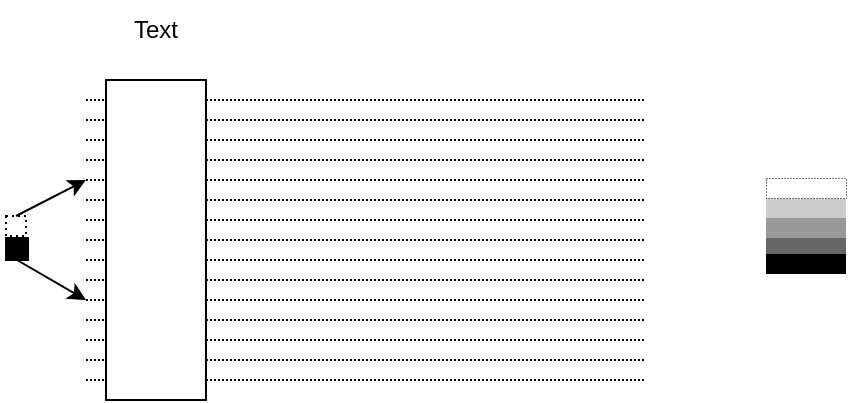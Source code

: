 <mxfile version="22.1.4" type="github">
  <diagram name="Page-1" id="3_SZhPXyhLZ41nryWoxp">
    <mxGraphModel dx="484" dy="328" grid="1" gridSize="10" guides="1" tooltips="1" connect="0" arrows="0" fold="1" page="1" pageScale="1" pageWidth="3300" pageHeight="2339" math="0" shadow="0">
      <root>
        <mxCell id="0" />
        <mxCell id="1" parent="0" />
        <mxCell id="hM2QUH2dccZRRM58M-V_-1" value="" style="whiteSpace=wrap;html=1;aspect=fixed;dashed=1;dashPattern=1 2;" vertex="1" parent="1">
          <mxGeometry x="120" y="338" width="10" height="10" as="geometry" />
        </mxCell>
        <mxCell id="hM2QUH2dccZRRM58M-V_-2" value="" style="whiteSpace=wrap;html=1;aspect=fixed;fillColor=#000000;" vertex="1" parent="1">
          <mxGeometry x="120" y="349" width="11" height="11" as="geometry" />
        </mxCell>
        <mxCell id="hM2QUH2dccZRRM58M-V_-11" value="" style="rounded=0;whiteSpace=wrap;html=1;fillColor=#666666;gradientColor=none;strokeColor=none;" vertex="1" parent="1">
          <mxGeometry x="500" y="349" width="40" height="10" as="geometry" />
        </mxCell>
        <mxCell id="hM2QUH2dccZRRM58M-V_-12" value="" style="rounded=0;whiteSpace=wrap;html=1;fillColor=#000000;strokeColor=none;" vertex="1" parent="1">
          <mxGeometry x="500" y="357" width="40" height="10" as="geometry" />
        </mxCell>
        <mxCell id="hM2QUH2dccZRRM58M-V_-13" value="" style="rounded=0;whiteSpace=wrap;html=1;fillColor=#999999;strokeColor=none;" vertex="1" parent="1">
          <mxGeometry x="500" y="339" width="40" height="10" as="geometry" />
        </mxCell>
        <mxCell id="hM2QUH2dccZRRM58M-V_-14" value="" style="rounded=0;whiteSpace=wrap;html=1;fillColor=#CCCCCC;strokeColor=none;" vertex="1" parent="1">
          <mxGeometry x="500" y="329" width="40" height="10" as="geometry" />
        </mxCell>
        <mxCell id="hM2QUH2dccZRRM58M-V_-15" value="" style="rounded=0;whiteSpace=wrap;html=1;fillColor=#FFFFFF;strokeColor=default;strokeWidth=0.5;dashed=1;dashPattern=1 2;" vertex="1" parent="1">
          <mxGeometry x="500" y="319" width="40" height="10" as="geometry" />
        </mxCell>
        <mxCell id="hM2QUH2dccZRRM58M-V_-16" value="" style="endArrow=none;html=1;rounded=0;dashed=1;dashPattern=1 1;editable=0;" edge="1" parent="1">
          <mxGeometry width="50" height="50" relative="1" as="geometry">
            <mxPoint x="160" y="280" as="sourcePoint" />
            <mxPoint x="440" y="280" as="targetPoint" />
          </mxGeometry>
        </mxCell>
        <mxCell id="hM2QUH2dccZRRM58M-V_-17" value="" style="endArrow=none;html=1;rounded=0;dashed=1;dashPattern=1 1;editable=0;" edge="1" parent="1">
          <mxGeometry width="50" height="50" relative="1" as="geometry">
            <mxPoint x="160" y="290" as="sourcePoint" />
            <mxPoint x="440" y="290" as="targetPoint" />
          </mxGeometry>
        </mxCell>
        <mxCell id="hM2QUH2dccZRRM58M-V_-18" value="" style="endArrow=none;html=1;rounded=0;dashed=1;dashPattern=1 1;editable=0;" edge="1" parent="1">
          <mxGeometry width="50" height="50" relative="1" as="geometry">
            <mxPoint x="160" y="300" as="sourcePoint" />
            <mxPoint x="440" y="300" as="targetPoint" />
          </mxGeometry>
        </mxCell>
        <mxCell id="hM2QUH2dccZRRM58M-V_-47" value="" style="endArrow=none;html=1;rounded=0;dashed=1;dashPattern=1 1;editable=0;" edge="1" parent="1">
          <mxGeometry width="50" height="50" relative="1" as="geometry">
            <mxPoint x="160" y="330" as="sourcePoint" />
            <mxPoint x="440" y="330" as="targetPoint" />
          </mxGeometry>
        </mxCell>
        <mxCell id="hM2QUH2dccZRRM58M-V_-48" value="" style="endArrow=none;html=1;rounded=0;dashed=1;dashPattern=1 1;editable=0;" edge="1" parent="1">
          <mxGeometry width="50" height="50" relative="1" as="geometry">
            <mxPoint x="160" y="340" as="sourcePoint" />
            <mxPoint x="440" y="340" as="targetPoint" />
          </mxGeometry>
        </mxCell>
        <mxCell id="hM2QUH2dccZRRM58M-V_-49" value="" style="endArrow=none;html=1;rounded=0;dashed=1;dashPattern=1 1;editable=0;" edge="1" parent="1">
          <mxGeometry width="50" height="50" relative="1" as="geometry">
            <mxPoint x="160" y="350" as="sourcePoint" />
            <mxPoint x="440" y="350" as="targetPoint" />
          </mxGeometry>
        </mxCell>
        <mxCell id="hM2QUH2dccZRRM58M-V_-50" value="" style="endArrow=none;html=1;rounded=0;dashed=1;dashPattern=1 1;editable=0;" edge="1" parent="1">
          <mxGeometry width="50" height="50" relative="1" as="geometry">
            <mxPoint x="160" y="360" as="sourcePoint" />
            <mxPoint x="440" y="360" as="targetPoint" />
          </mxGeometry>
        </mxCell>
        <mxCell id="hM2QUH2dccZRRM58M-V_-51" value="" style="endArrow=none;html=1;rounded=0;dashed=1;dashPattern=1 1;editable=0;movable=1;resizable=1;rotatable=1;deletable=1;locked=0;connectable=1;" edge="1" parent="1">
          <mxGeometry width="50" height="50" relative="1" as="geometry">
            <mxPoint x="160" y="370" as="sourcePoint" />
            <mxPoint x="440" y="370" as="targetPoint" />
          </mxGeometry>
        </mxCell>
        <mxCell id="hM2QUH2dccZRRM58M-V_-52" value="" style="endArrow=none;html=1;rounded=0;dashed=1;dashPattern=1 1;editable=0;" edge="1" parent="1">
          <mxGeometry width="50" height="50" relative="1" as="geometry">
            <mxPoint x="160" y="380" as="sourcePoint" />
            <mxPoint x="440" y="380" as="targetPoint" />
          </mxGeometry>
        </mxCell>
        <mxCell id="hM2QUH2dccZRRM58M-V_-53" value="" style="endArrow=none;html=1;rounded=0;dashed=1;dashPattern=1 1;editable=0;" edge="1" parent="1">
          <mxGeometry width="50" height="50" relative="1" as="geometry">
            <mxPoint x="160" y="390" as="sourcePoint" />
            <mxPoint x="440" y="390" as="targetPoint" />
          </mxGeometry>
        </mxCell>
        <mxCell id="hM2QUH2dccZRRM58M-V_-54" value="" style="endArrow=none;html=1;rounded=0;dashed=1;dashPattern=1 1;editable=0;" edge="1" parent="1">
          <mxGeometry width="50" height="50" relative="1" as="geometry">
            <mxPoint x="160" y="400" as="sourcePoint" />
            <mxPoint x="440" y="400" as="targetPoint" />
          </mxGeometry>
        </mxCell>
        <mxCell id="hM2QUH2dccZRRM58M-V_-55" value="" style="endArrow=none;html=1;rounded=0;dashed=1;dashPattern=1 1;editable=0;" edge="1" parent="1">
          <mxGeometry width="50" height="50" relative="1" as="geometry">
            <mxPoint x="160" y="410" as="sourcePoint" />
            <mxPoint x="440" y="410" as="targetPoint" />
          </mxGeometry>
        </mxCell>
        <mxCell id="hM2QUH2dccZRRM58M-V_-56" value="" style="endArrow=none;html=1;rounded=0;dashed=1;dashPattern=1 1;editable=0;" edge="1" parent="1">
          <mxGeometry width="50" height="50" relative="1" as="geometry">
            <mxPoint x="160" y="420" as="sourcePoint" />
            <mxPoint x="440" y="420" as="targetPoint" />
          </mxGeometry>
        </mxCell>
        <mxCell id="hM2QUH2dccZRRM58M-V_-57" value="" style="endArrow=classic;html=1;rounded=0;exitX=0.5;exitY=0;exitDx=0;exitDy=0;" edge="1" parent="1" source="hM2QUH2dccZRRM58M-V_-1">
          <mxGeometry width="50" height="50" relative="1" as="geometry">
            <mxPoint x="130" y="334" as="sourcePoint" />
            <mxPoint x="160" y="320" as="targetPoint" />
          </mxGeometry>
        </mxCell>
        <mxCell id="hM2QUH2dccZRRM58M-V_-58" value="" style="endArrow=classic;html=1;rounded=0;exitX=0.5;exitY=1;exitDx=0;exitDy=0;" edge="1" parent="1" source="hM2QUH2dccZRRM58M-V_-2">
          <mxGeometry width="50" height="50" relative="1" as="geometry">
            <mxPoint x="140" y="344" as="sourcePoint" />
            <mxPoint x="160" y="380" as="targetPoint" />
          </mxGeometry>
        </mxCell>
        <mxCell id="hM2QUH2dccZRRM58M-V_-64" value="Text" style="text;html=1;strokeColor=none;fillColor=none;align=center;verticalAlign=middle;whiteSpace=wrap;rounded=0;" vertex="1" parent="1">
          <mxGeometry x="165" y="230" width="60" height="30" as="geometry" />
        </mxCell>
        <mxCell id="hM2QUH2dccZRRM58M-V_-69" value="" style="endArrow=none;html=1;rounded=0;dashed=1;dashPattern=1 1;editable=0;" edge="1" parent="1">
          <mxGeometry width="50" height="50" relative="1" as="geometry">
            <mxPoint x="160" y="310" as="sourcePoint" />
            <mxPoint x="440" y="310" as="targetPoint" />
          </mxGeometry>
        </mxCell>
        <mxCell id="hM2QUH2dccZRRM58M-V_-70" value="" style="endArrow=none;html=1;rounded=0;dashed=1;dashPattern=1 1;editable=0;" edge="1" parent="1">
          <mxGeometry width="50" height="50" relative="1" as="geometry">
            <mxPoint x="160" y="320" as="sourcePoint" />
            <mxPoint x="440" y="320" as="targetPoint" />
          </mxGeometry>
        </mxCell>
        <mxCell id="hM2QUH2dccZRRM58M-V_-59" value="" style="rounded=0;whiteSpace=wrap;html=1;editable=1;movable=1;resizable=1;rotatable=1;deletable=1;locked=0;connectable=1;" vertex="1" parent="1">
          <mxGeometry x="170" y="270" width="50" height="160" as="geometry" />
        </mxCell>
      </root>
    </mxGraphModel>
  </diagram>
</mxfile>
